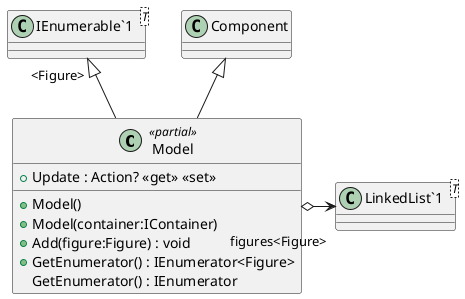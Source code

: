 @startuml
class Model <<partial>> {
    + Update : Action? <<get>> <<set>>
    + Model()
    + Model(container:IContainer)
    + Add(figure:Figure) : void
    + GetEnumerator() : IEnumerator<Figure>
    GetEnumerator() : IEnumerator
}
class "IEnumerable`1"<T> {
}
class "LinkedList`1"<T> {
}
Component <|-- Model
"IEnumerable`1" "<Figure>" <|-- Model
Model o-> "figures<Figure>" "LinkedList`1"
@enduml
